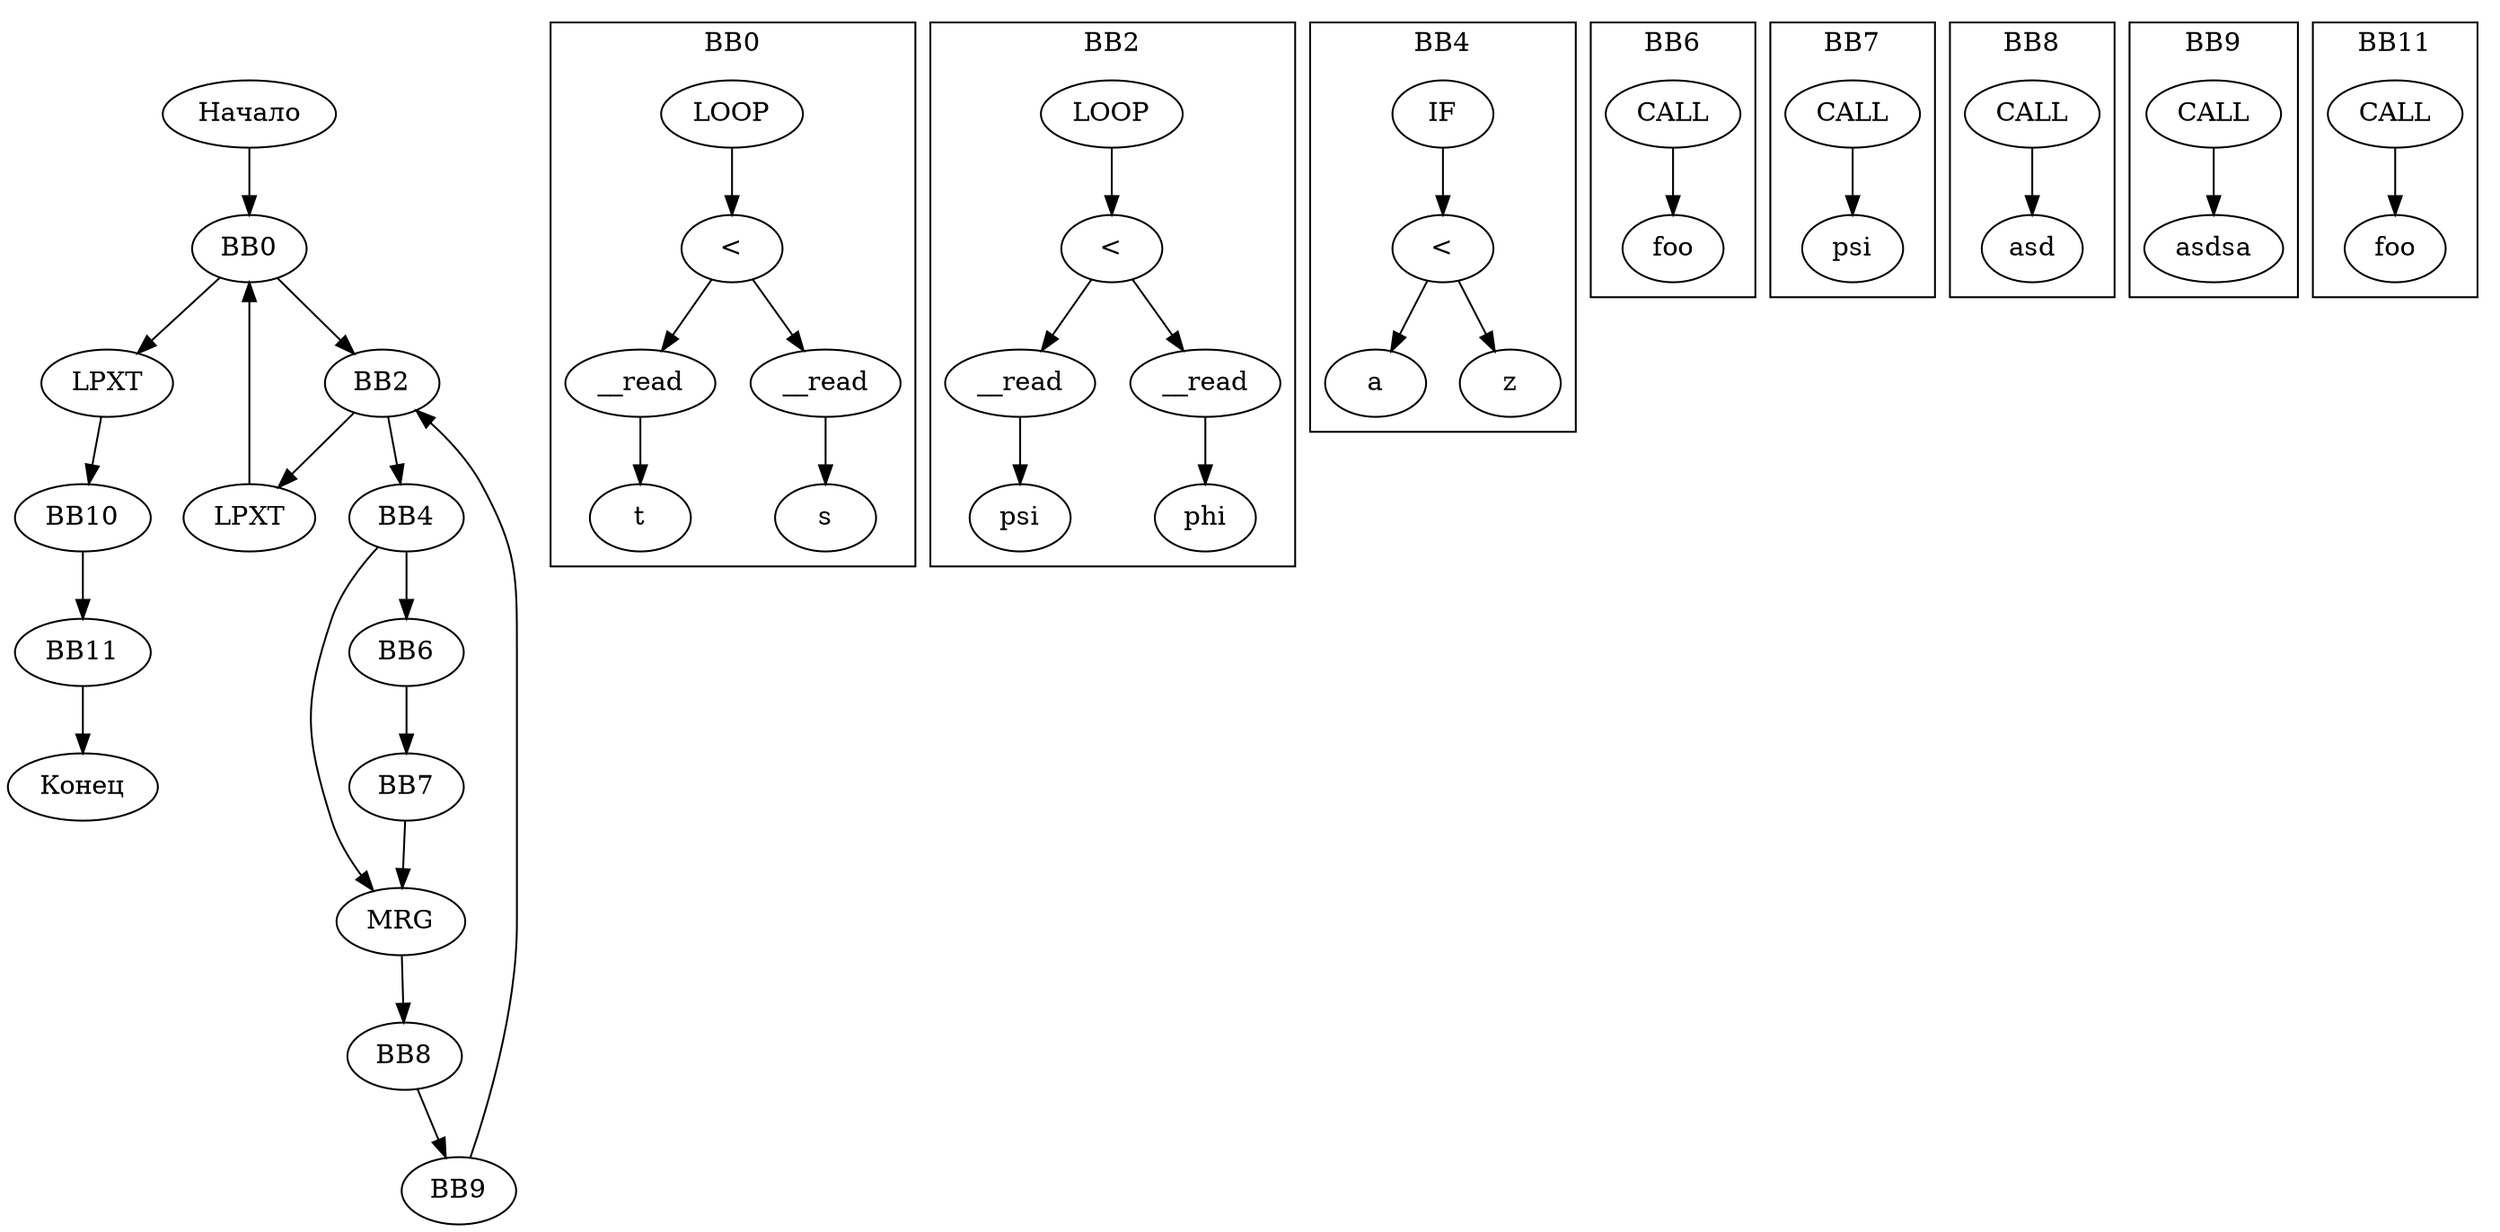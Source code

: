 digraph G {
    rankdir=TB;
    start [label="Начало"];
    end [label="Конец"];
    node0 [label="BB0"];
    node1 [label="LPXT"];
    node2 [label="BB2"];
    node3 [label="LPXT"];
    node4 [label="BB4"];
    node5 [label="MRG"];
    node6 [label="BB6"];
    node7 [label="BB7"];
    node8 [label="BB8"];
    node9 [label="BB9"];
    node10 [label="BB10"];
    node11 [label="BB11"];
    node0 -> node2;
    node0 -> node1;
    node1 -> node10;
    node2 -> node4;
    node2 -> node3;
    node3 -> node0;
    node4 -> node6;
    node4 -> node5;
    node5 -> node8;
    node6 -> node7;
    node7 -> node5;
    node8 -> node9;
    node9 -> node2;
    node10 -> node11;
    start -> node0;
    node11 -> end;
subgraph cluster_0 {
    label="BB0";
    cluster_0_node1423183976 [label="LOOP"];
    cluster_0_node1423158392 [label="<"];
    cluster_0_node2991928313 [label="__read"];
    cluster_0_node1423158704 [label="t"];
    cluster_0_node3090122406 [label="__read"];
    cluster_0_node1423159328 [label="s"];
    cluster_0_node1423183976 -> cluster_0_node1423158392;
    cluster_0_node1423158392 -> cluster_0_node2991928313;
    cluster_0_node2991928313 -> cluster_0_node1423158704;
    cluster_0_node1423158392 -> cluster_0_node3090122406;
    cluster_0_node3090122406 -> cluster_0_node1423159328;
}
subgraph cluster_2 {
    label="BB2";
    cluster_2_node1423184288 [label="LOOP"];
    cluster_2_node1423160264 [label="<"];
    cluster_2_node1580120073 [label="__read"];
    cluster_2_node1423160576 [label="psi"];
    cluster_2_node2967120315 [label="__read"];
    cluster_2_node1423161200 [label="phi"];
    cluster_2_node1423184288 -> cluster_2_node1423160264;
    cluster_2_node1423160264 -> cluster_2_node1580120073;
    cluster_2_node1580120073 -> cluster_2_node1423160576;
    cluster_2_node1423160264 -> cluster_2_node2967120315;
    cluster_2_node2967120315 -> cluster_2_node1423161200;
}
subgraph cluster_4 {
    label="BB4";
    cluster_4_node1423178360 [label="IF"];
    cluster_4_node1423162136 [label="<"];
    cluster_4_node1423162448 [label="a"];
    cluster_4_node1423163072 [label="z"];
    cluster_4_node1423178360 -> cluster_4_node1423162136;
    cluster_4_node1423162136 -> cluster_4_node1423162448;
    cluster_4_node1423162136 -> cluster_4_node1423163072;
}
subgraph cluster_6 {
    label="BB6";
    cluster_6_node1423176800 [label="CALL"];
    cluster_6_node1423176488 [label="foo"];
    cluster_6_node1423176800 -> cluster_6_node1423176488;
}
subgraph cluster_7 {
    label="BB7";
    cluster_7_node1423179608 [label="CALL"];
    cluster_7_node1423179296 [label="psi"];
    cluster_7_node1423179608 -> cluster_7_node1423179296;
}
subgraph cluster_8 {
    label="BB8";
    cluster_8_node1423182728 [label="CALL"];
    cluster_8_node1423182416 [label="asd"];
    cluster_8_node1423182728 -> cluster_8_node1423182416;
}
subgraph cluster_9 {
    label="BB9";
    cluster_9_node1423185536 [label="CALL"];
    cluster_9_node1423185224 [label="asdsa"];
    cluster_9_node1423185536 -> cluster_9_node1423185224;
}
subgraph cluster_10 {
    label="BB10";
}
subgraph cluster_11 {
    label="BB11";
    cluster_11_node1423199576 [label="CALL"];
    cluster_11_node1423199264 [label="foo"];
    cluster_11_node1423199576 -> cluster_11_node1423199264;
}
}
